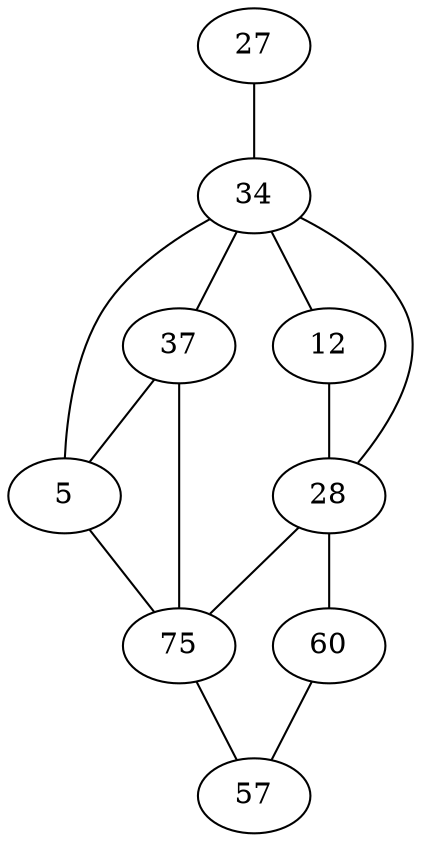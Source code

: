 strict graph G { 
 

    27 --  34
    34 --  27
    34 --  37
    34 --  5
    34 --  12
    34 --  28
    37 --  34
    37 --  5
    37 --  75
    5 --  34
    5 --  37
    5 --  75
    12 --  34
    12 --  28
    28 --  34
    28 --  12
    28 --  60
    28 --  75
    75 --  37
    75 --  28
    75 --  57
    75 --  5
    60 --  28
    60 --  57
    57 --  60
    57 --  75

 }